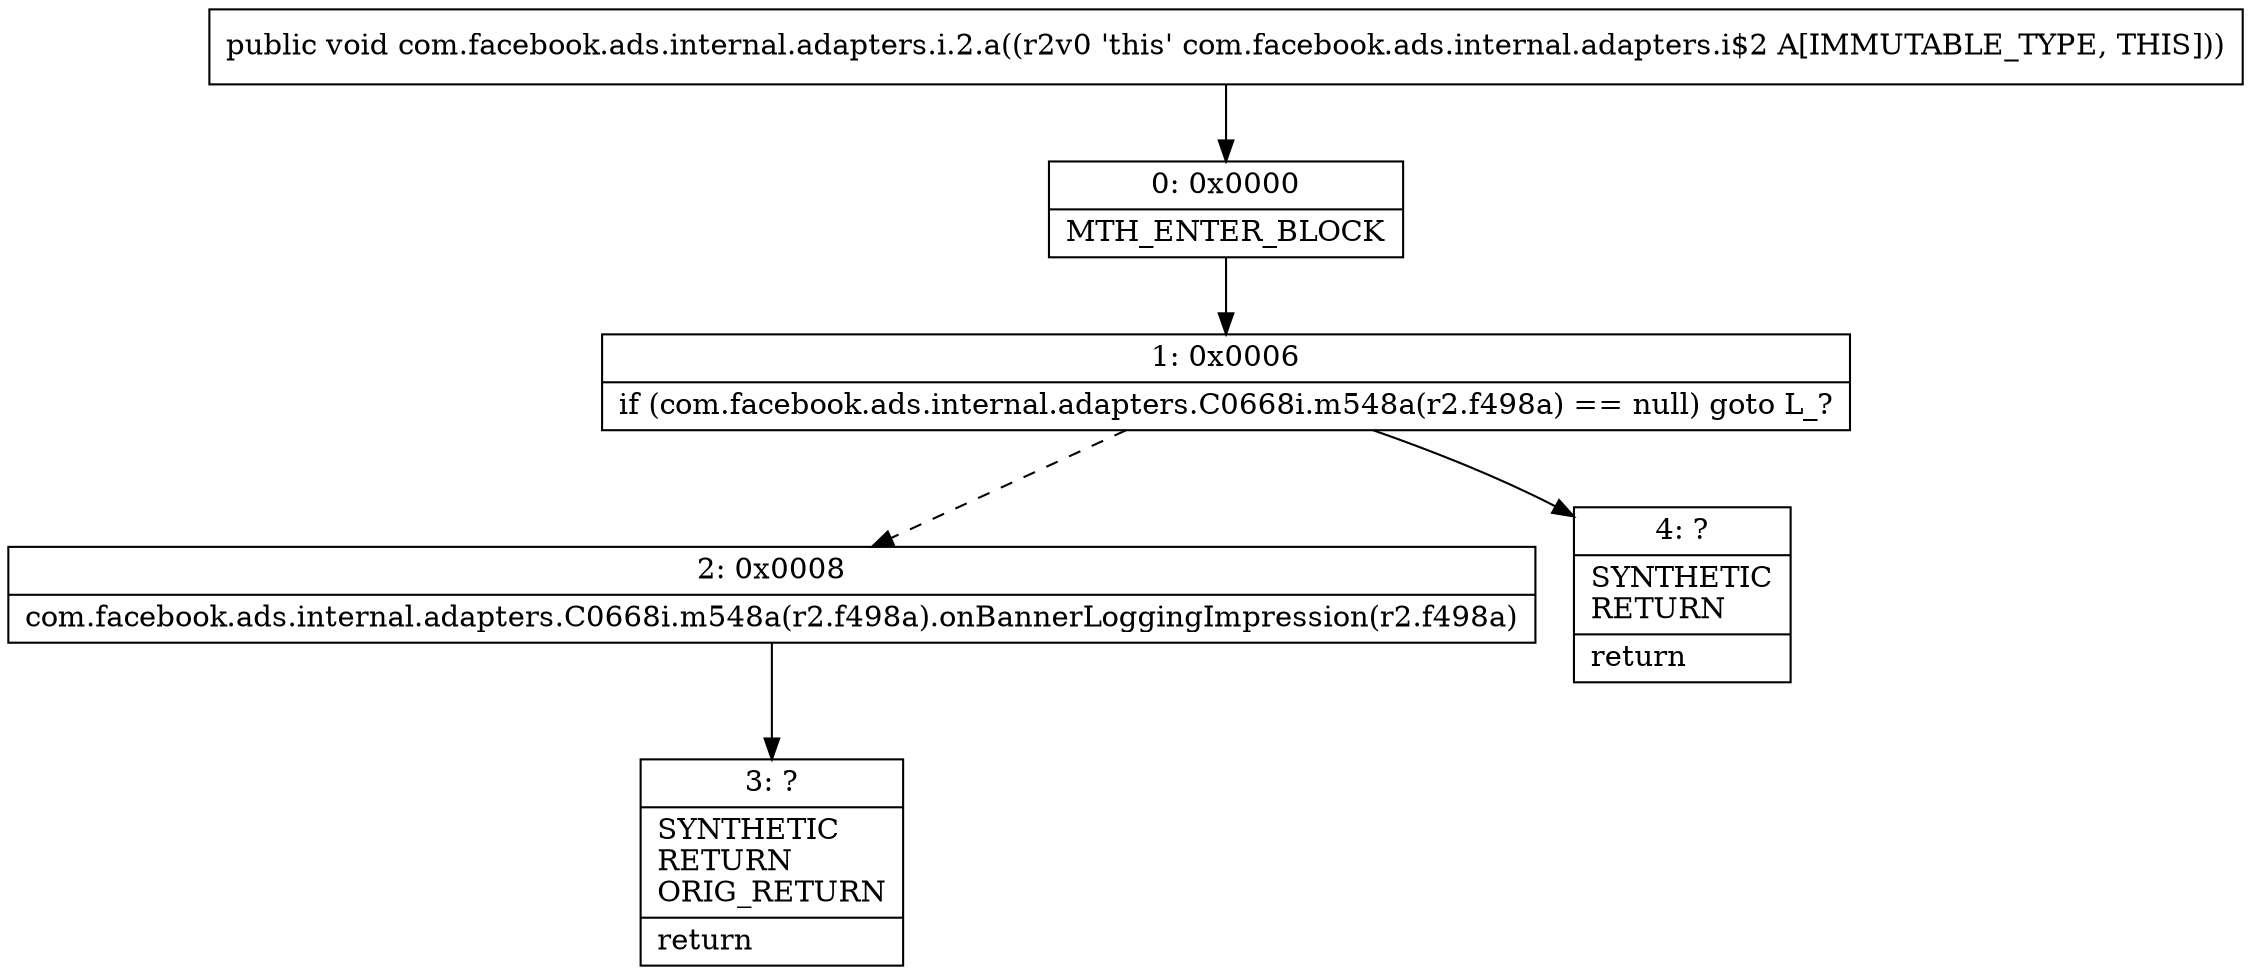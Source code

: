 digraph "CFG forcom.facebook.ads.internal.adapters.i.2.a()V" {
Node_0 [shape=record,label="{0\:\ 0x0000|MTH_ENTER_BLOCK\l}"];
Node_1 [shape=record,label="{1\:\ 0x0006|if (com.facebook.ads.internal.adapters.C0668i.m548a(r2.f498a) == null) goto L_?\l}"];
Node_2 [shape=record,label="{2\:\ 0x0008|com.facebook.ads.internal.adapters.C0668i.m548a(r2.f498a).onBannerLoggingImpression(r2.f498a)\l}"];
Node_3 [shape=record,label="{3\:\ ?|SYNTHETIC\lRETURN\lORIG_RETURN\l|return\l}"];
Node_4 [shape=record,label="{4\:\ ?|SYNTHETIC\lRETURN\l|return\l}"];
MethodNode[shape=record,label="{public void com.facebook.ads.internal.adapters.i.2.a((r2v0 'this' com.facebook.ads.internal.adapters.i$2 A[IMMUTABLE_TYPE, THIS])) }"];
MethodNode -> Node_0;
Node_0 -> Node_1;
Node_1 -> Node_2[style=dashed];
Node_1 -> Node_4;
Node_2 -> Node_3;
}


